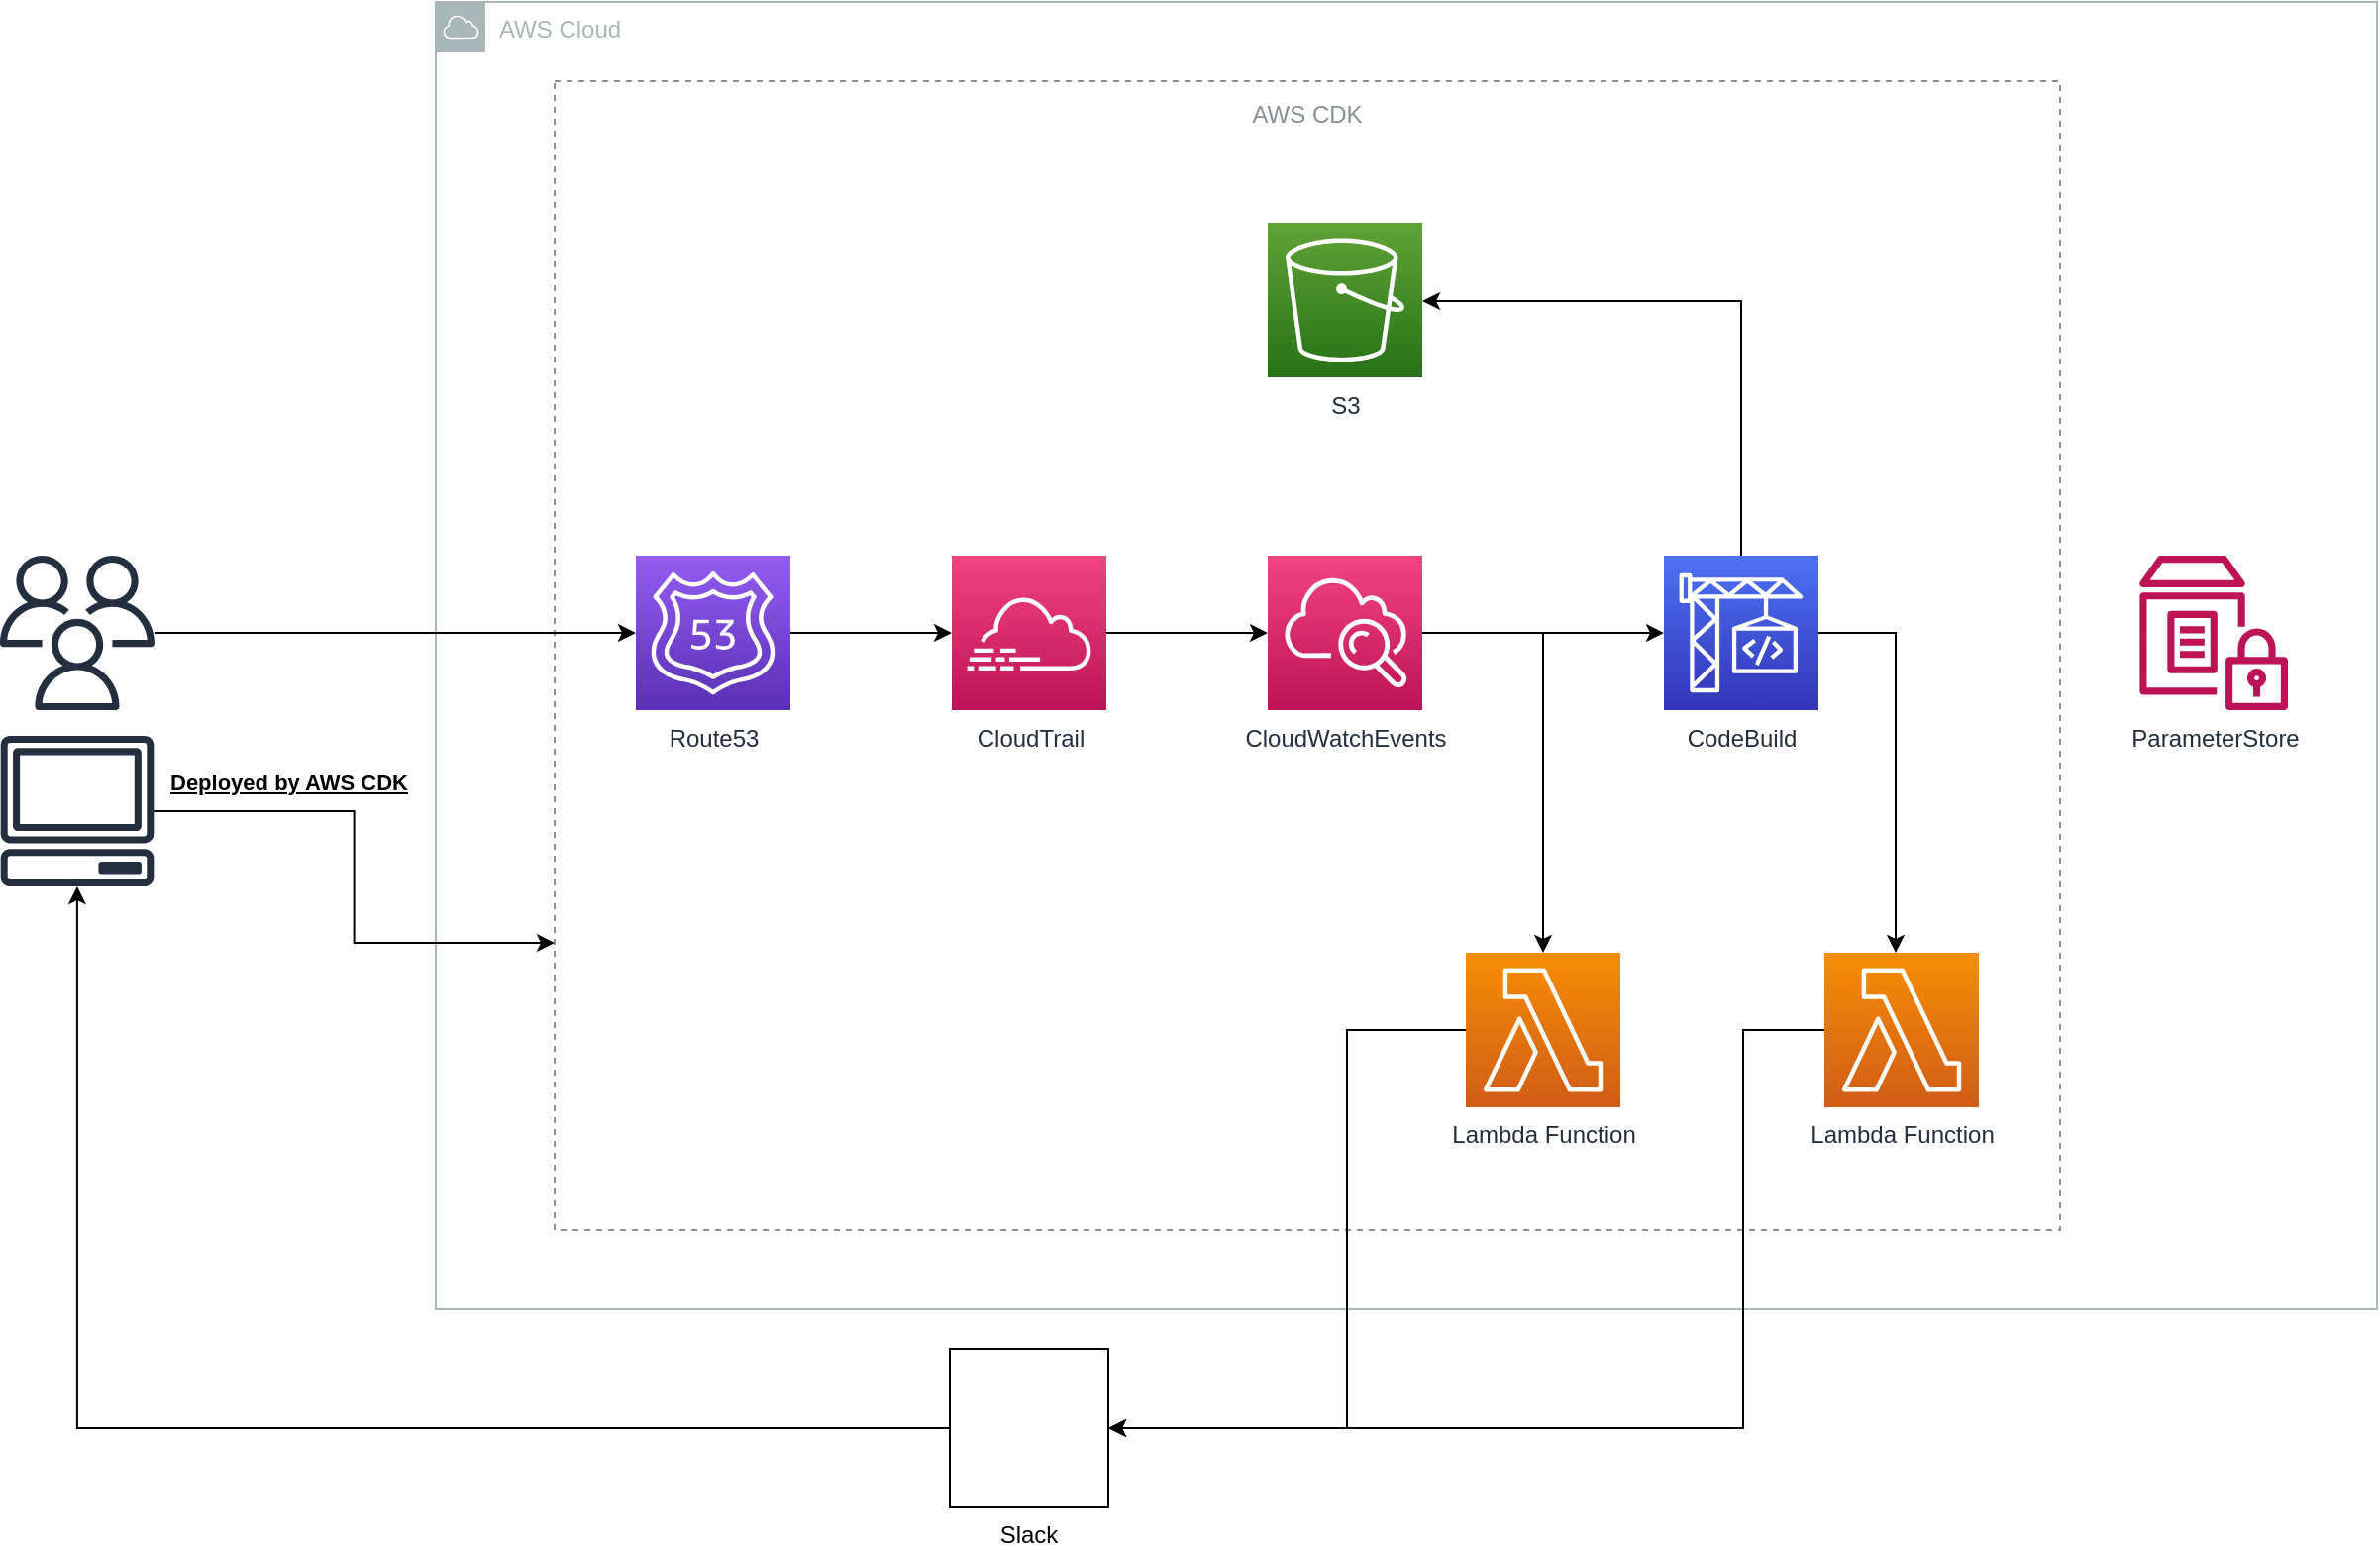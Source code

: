 <mxfile version="10.9.6" type="device"><diagram id="G0mVltMlPX-xpK3wjtC0" name="Page-1"><mxGraphModel dx="2066" dy="1267" grid="1" gridSize="10" guides="1" tooltips="1" connect="1" arrows="1" fold="1" page="1" pageScale="1" pageWidth="2339" pageHeight="3300" math="0" shadow="0"><root><mxCell id="0"/><mxCell id="1" parent="0"/><mxCell id="5yI-5SO7wst5r34d3D7D-23" value="AWS Cloud" style="outlineConnect=0;gradientColor=none;html=1;whiteSpace=wrap;fontSize=12;fontStyle=0;shape=mxgraph.aws4.group;grIcon=mxgraph.aws4.group_aws_cloud;strokeColor=#AAB7B8;fillColor=none;verticalAlign=top;align=left;spacingLeft=30;fontColor=#AAB7B8;dashed=0;" vertex="1" parent="1"><mxGeometry x="780" y="360" width="980" height="660" as="geometry"/></mxCell><mxCell id="5yI-5SO7wst5r34d3D7D-24" value="AWS CDK" style="outlineConnect=0;gradientColor=none;html=1;whiteSpace=wrap;fontSize=12;fontStyle=0;strokeColor=#879196;fillColor=none;verticalAlign=top;align=center;fontColor=#879196;dashed=1;spacingTop=3;" vertex="1" parent="1"><mxGeometry x="840" y="400" width="760" height="580" as="geometry"/></mxCell><mxCell id="5yI-5SO7wst5r34d3D7D-18" style="edgeStyle=orthogonalEdgeStyle;rounded=0;orthogonalLoop=1;jettySize=auto;html=1;" edge="1" parent="1" source="5yI-5SO7wst5r34d3D7D-1" target="5yI-5SO7wst5r34d3D7D-6"><mxGeometry relative="1" as="geometry"/></mxCell><mxCell id="5yI-5SO7wst5r34d3D7D-1" value="Route53" style="outlineConnect=0;fontColor=#232F3E;gradientColor=#945DF2;gradientDirection=north;fillColor=#5A30B5;strokeColor=#ffffff;dashed=0;verticalLabelPosition=bottom;verticalAlign=top;align=center;html=1;fontSize=12;fontStyle=0;aspect=fixed;shape=mxgraph.aws4.resourceIcon;resIcon=mxgraph.aws4.route_53;" vertex="1" parent="1"><mxGeometry x="881" y="639.5" width="78" height="78" as="geometry"/></mxCell><mxCell id="5yI-5SO7wst5r34d3D7D-44" style="edgeStyle=orthogonalEdgeStyle;rounded=0;orthogonalLoop=1;jettySize=auto;html=1;entryX=1;entryY=0.5;entryDx=0;entryDy=0;strokeWidth=1;fontSize=11;" edge="1" parent="1" source="5yI-5SO7wst5r34d3D7D-2" target="5yI-5SO7wst5r34d3D7D-32"><mxGeometry relative="1" as="geometry"><Array as="points"><mxPoint x="1440" y="879"/><mxPoint x="1440" y="1080"/></Array></mxGeometry></mxCell><mxCell id="5yI-5SO7wst5r34d3D7D-2" value="Lambda Function" style="outlineConnect=0;fontColor=#232F3E;gradientColor=#F78E04;gradientDirection=north;fillColor=#D05C17;strokeColor=#ffffff;dashed=0;verticalLabelPosition=bottom;verticalAlign=top;align=center;html=1;fontSize=12;fontStyle=0;aspect=fixed;shape=mxgraph.aws4.resourceIcon;resIcon=mxgraph.aws4.lambda;" vertex="1" parent="1"><mxGeometry x="1481" y="840" width="78" height="78" as="geometry"/></mxCell><mxCell id="5yI-5SO7wst5r34d3D7D-38" style="edgeStyle=orthogonalEdgeStyle;rounded=0;orthogonalLoop=1;jettySize=auto;html=1;strokeWidth=1;fontSize=11;" edge="1" parent="1" source="5yI-5SO7wst5r34d3D7D-4" target="5yI-5SO7wst5r34d3D7D-2"><mxGeometry relative="1" as="geometry"><Array as="points"><mxPoint x="1517" y="679"/></Array></mxGeometry></mxCell><mxCell id="5yI-5SO7wst5r34d3D7D-41" style="edgeStyle=orthogonalEdgeStyle;rounded=0;orthogonalLoop=1;jettySize=auto;html=1;strokeWidth=1;fontSize=11;" edge="1" parent="1" source="5yI-5SO7wst5r34d3D7D-4" target="5yI-5SO7wst5r34d3D7D-5"><mxGeometry relative="1" as="geometry"><Array as="points"><mxPoint x="1439" y="511"/></Array></mxGeometry></mxCell><mxCell id="5yI-5SO7wst5r34d3D7D-4" value="CodeBuild" style="outlineConnect=0;fontColor=#232F3E;gradientColor=#4D72F3;gradientDirection=north;fillColor=#3334B9;strokeColor=#ffffff;dashed=0;verticalLabelPosition=bottom;verticalAlign=top;align=center;html=1;fontSize=12;fontStyle=0;aspect=fixed;shape=mxgraph.aws4.resourceIcon;resIcon=mxgraph.aws4.codebuild;" vertex="1" parent="1"><mxGeometry x="1400" y="639.5" width="78" height="78" as="geometry"/></mxCell><mxCell id="5yI-5SO7wst5r34d3D7D-5" value="S3" style="outlineConnect=0;fontColor=#232F3E;gradientColor=#60A337;gradientDirection=north;fillColor=#277116;strokeColor=#ffffff;dashed=0;verticalLabelPosition=bottom;verticalAlign=top;align=center;html=1;fontSize=12;fontStyle=0;aspect=fixed;shape=mxgraph.aws4.resourceIcon;resIcon=mxgraph.aws4.s3;" vertex="1" parent="1"><mxGeometry x="1200" y="471.5" width="78" height="78" as="geometry"/></mxCell><mxCell id="5yI-5SO7wst5r34d3D7D-19" style="edgeStyle=orthogonalEdgeStyle;rounded=0;orthogonalLoop=1;jettySize=auto;html=1;" edge="1" parent="1" source="5yI-5SO7wst5r34d3D7D-6" target="5yI-5SO7wst5r34d3D7D-7"><mxGeometry relative="1" as="geometry"/></mxCell><mxCell id="5yI-5SO7wst5r34d3D7D-6" value="CloudTrail" style="outlineConnect=0;fontColor=#232F3E;gradientColor=#F34482;gradientDirection=north;fillColor=#BC1356;strokeColor=#ffffff;dashed=0;verticalLabelPosition=bottom;verticalAlign=top;align=center;html=1;fontSize=12;fontStyle=0;aspect=fixed;shape=mxgraph.aws4.resourceIcon;resIcon=mxgraph.aws4.cloudtrail;" vertex="1" parent="1"><mxGeometry x="1040.5" y="639.5" width="78" height="78" as="geometry"/></mxCell><mxCell id="5yI-5SO7wst5r34d3D7D-17" style="edgeStyle=orthogonalEdgeStyle;rounded=0;orthogonalLoop=1;jettySize=auto;html=1;" edge="1" parent="1" source="5yI-5SO7wst5r34d3D7D-7" target="5yI-5SO7wst5r34d3D7D-4"><mxGeometry relative="1" as="geometry"/></mxCell><mxCell id="5yI-5SO7wst5r34d3D7D-34" style="edgeStyle=orthogonalEdgeStyle;rounded=0;orthogonalLoop=1;jettySize=auto;html=1;fontSize=11;strokeWidth=1;" edge="1" parent="1" source="5yI-5SO7wst5r34d3D7D-7" target="5yI-5SO7wst5r34d3D7D-16"><mxGeometry relative="1" as="geometry"/></mxCell><mxCell id="5yI-5SO7wst5r34d3D7D-7" value="CloudWatchEvents" style="outlineConnect=0;fontColor=#232F3E;gradientColor=#F34482;gradientDirection=north;fillColor=#BC1356;strokeColor=#ffffff;dashed=0;verticalLabelPosition=bottom;verticalAlign=top;align=center;html=1;fontSize=12;fontStyle=0;aspect=fixed;shape=mxgraph.aws4.resourceIcon;resIcon=mxgraph.aws4.cloudwatch;" vertex="1" parent="1"><mxGeometry x="1200" y="639.5" width="78" height="78" as="geometry"/></mxCell><mxCell id="5yI-5SO7wst5r34d3D7D-9" value="ParameterStore" style="outlineConnect=0;fontColor=#232F3E;gradientColor=none;fillColor=#BC1356;strokeColor=none;dashed=0;verticalLabelPosition=bottom;verticalAlign=top;align=center;html=1;fontSize=12;fontStyle=0;aspect=fixed;pointerEvents=1;shape=mxgraph.aws4.parameter_store;" vertex="1" parent="1"><mxGeometry x="1640" y="639.5" width="75" height="78" as="geometry"/></mxCell><mxCell id="5yI-5SO7wst5r34d3D7D-43" style="edgeStyle=orthogonalEdgeStyle;rounded=0;orthogonalLoop=1;jettySize=auto;html=1;entryX=1;entryY=0.5;entryDx=0;entryDy=0;strokeWidth=1;fontSize=11;" edge="1" parent="1" source="5yI-5SO7wst5r34d3D7D-16" target="5yI-5SO7wst5r34d3D7D-32"><mxGeometry relative="1" as="geometry"><Array as="points"><mxPoint x="1240" y="879"/><mxPoint x="1240" y="1080"/></Array></mxGeometry></mxCell><mxCell id="5yI-5SO7wst5r34d3D7D-16" value="Lambda Function" style="outlineConnect=0;fontColor=#232F3E;gradientColor=#F78E04;gradientDirection=north;fillColor=#D05C17;strokeColor=#ffffff;dashed=0;verticalLabelPosition=bottom;verticalAlign=top;align=center;html=1;fontSize=12;fontStyle=0;aspect=fixed;shape=mxgraph.aws4.resourceIcon;resIcon=mxgraph.aws4.lambda;" vertex="1" parent="1"><mxGeometry x="1300" y="840" width="78" height="78" as="geometry"/></mxCell><mxCell id="5yI-5SO7wst5r34d3D7D-57" style="edgeStyle=orthogonalEdgeStyle;rounded=0;orthogonalLoop=1;jettySize=auto;html=1;strokeWidth=1;fontSize=11;" edge="1" parent="1" source="5yI-5SO7wst5r34d3D7D-32" target="5yI-5SO7wst5r34d3D7D-50"><mxGeometry relative="1" as="geometry"/></mxCell><mxCell id="5yI-5SO7wst5r34d3D7D-32" value="Slack" style="shape=image;imageAspect=0;aspect=fixed;verticalLabelPosition=bottom;verticalAlign=top;labelBackgroundColor=none;strokeColor=#000000;strokeWidth=1;fillColor=#ffffff;fontSize=12;align=center;image=https://lh3.googleusercontent.com/-lvVE79udJ0M/XHeTZ5fbnGI/AAAAAAAAwP0/MmFiE_FeTsQ5aHZabhWT-yDgmM-4CCKJQCE0YBhgL/s1024/%25E8%25A7%2592%25E4%25B8%25B8%25E3%2583%258F%25E3%2582%259A%25E3%2583%25B3%25E3%2583%2581%2B%257E%2B1024x0w.png;imageBorder=#000000;" vertex="1" parent="1"><mxGeometry x="1039.5" y="1040" width="80" height="80" as="geometry"/></mxCell><mxCell id="5yI-5SO7wst5r34d3D7D-46" value="Deployed by AWS CDK" style="text;html=1;resizable=0;points=[];autosize=1;align=left;verticalAlign=top;spacingTop=-4;fontSize=11;fontStyle=5" vertex="1" parent="1"><mxGeometry x="644" y="745" width="130" height="10" as="geometry"/></mxCell><mxCell id="5yI-5SO7wst5r34d3D7D-48" value="" style="group" vertex="1" connectable="0" parent="1"><mxGeometry x="560" y="639.5" width="78" height="167" as="geometry"/></mxCell><mxCell id="5yI-5SO7wst5r34d3D7D-49" value="" style="outlineConnect=0;fontColor=#232F3E;gradientColor=none;fillColor=#232F3E;strokeColor=none;dashed=0;verticalLabelPosition=bottom;verticalAlign=top;align=center;html=1;fontSize=12;fontStyle=0;aspect=fixed;pointerEvents=1;shape=mxgraph.aws4.users;" vertex="1" parent="5yI-5SO7wst5r34d3D7D-48"><mxGeometry width="78" height="78" as="geometry"/></mxCell><mxCell id="5yI-5SO7wst5r34d3D7D-50" value="" style="outlineConnect=0;fontColor=#232F3E;gradientColor=none;fillColor=#232F3E;strokeColor=none;dashed=0;verticalLabelPosition=bottom;verticalAlign=top;align=center;html=1;fontSize=12;fontStyle=0;aspect=fixed;pointerEvents=1;shape=mxgraph.aws4.client;" vertex="1" parent="5yI-5SO7wst5r34d3D7D-48"><mxGeometry y="91" width="78" height="76" as="geometry"/></mxCell><mxCell id="5yI-5SO7wst5r34d3D7D-51" style="edgeStyle=orthogonalEdgeStyle;rounded=0;orthogonalLoop=1;jettySize=auto;html=1;strokeWidth=1;fontSize=11;" edge="1" parent="1" source="5yI-5SO7wst5r34d3D7D-49" target="5yI-5SO7wst5r34d3D7D-1"><mxGeometry relative="1" as="geometry"/></mxCell><mxCell id="5yI-5SO7wst5r34d3D7D-54" style="edgeStyle=orthogonalEdgeStyle;rounded=0;orthogonalLoop=1;jettySize=auto;html=1;entryX=0;entryY=0.75;entryDx=0;entryDy=0;strokeWidth=1;fontSize=11;" edge="1" parent="1" source="5yI-5SO7wst5r34d3D7D-50" target="5yI-5SO7wst5r34d3D7D-24"><mxGeometry relative="1" as="geometry"/></mxCell></root></mxGraphModel></diagram></mxfile>